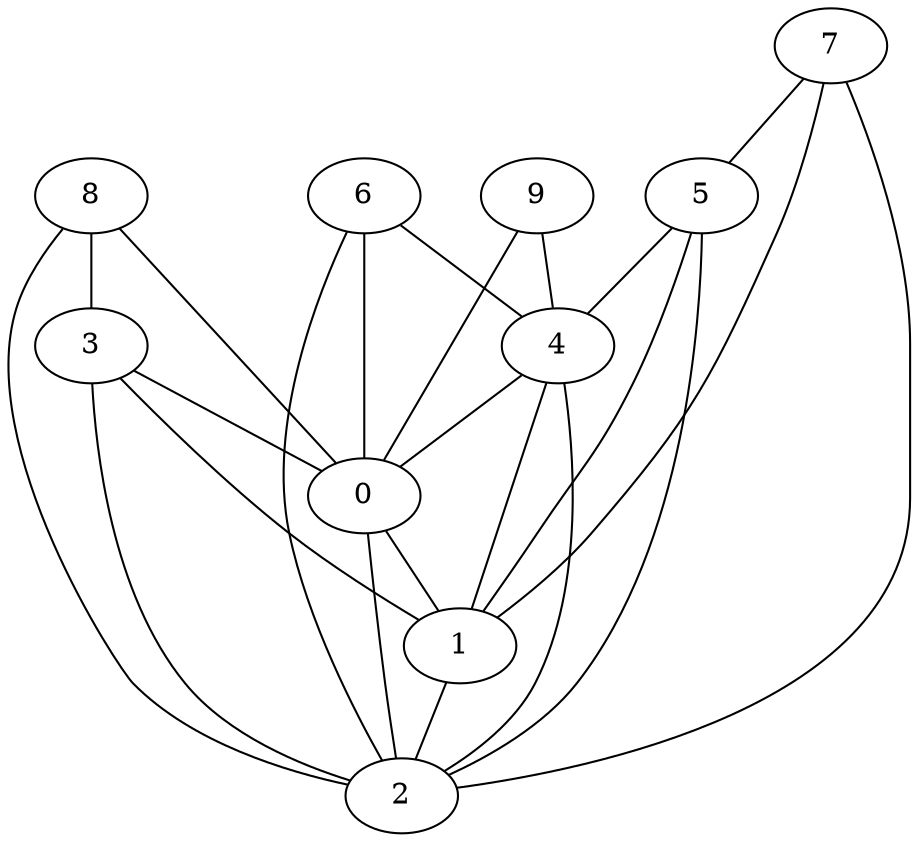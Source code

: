 graph {
    0 [ label = "0" ]
    1 [ label = "1" ]
    2 [ label = "2" ]
    3 [ label = "3" ]
    4 [ label = "4" ]
    5 [ label = "5" ]
    6 [ label = "6" ]
    7 [ label = "7" ]
    8 [ label = "8" ]
    9 [ label = "9" ]
    0 -- 1 [ ]
    0 -- 2 [ ]
    1 -- 2 [ ]
    3 -- 0 [ ]
    3 -- 1 [ ]
    3 -- 2 [ ]
    4 -- 0 [ ]
    4 -- 1 [ ]
    4 -- 2 [ ]
    5 -- 1 [ ]
    5 -- 2 [ ]
    5 -- 4 [ ]
    6 -- 0 [ ]
    6 -- 2 [ ]
    6 -- 4 [ ]
    7 -- 1 [ ]
    7 -- 2 [ ]
    7 -- 5 [ ]
    8 -- 0 [ ]
    8 -- 2 [ ]
    8 -- 3 [ ]
    9 -- 0 [ ]
    9 -- 4 [ ]
}
